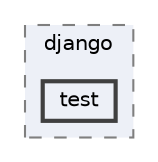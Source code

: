 digraph "C:/Users/LukeMabie/documents/Development/Password_Saver_Using_Django-master/venv/Lib/site-packages/django/test"
{
 // LATEX_PDF_SIZE
  bgcolor="transparent";
  edge [fontname=Helvetica,fontsize=10,labelfontname=Helvetica,labelfontsize=10];
  node [fontname=Helvetica,fontsize=10,shape=box,height=0.2,width=0.4];
  compound=true
  subgraph clusterdir_fd6995093b1bd7e4f343e90421fa64e3 {
    graph [ bgcolor="#edf0f7", pencolor="grey50", label="django", fontname=Helvetica,fontsize=10 style="filled,dashed", URL="dir_fd6995093b1bd7e4f343e90421fa64e3.html",tooltip=""]
  dir_cbf77d587d3d77cf16ff4d9ca1ad4097 [label="test", fillcolor="#edf0f7", color="grey25", style="filled,bold", URL="dir_cbf77d587d3d77cf16ff4d9ca1ad4097.html",tooltip=""];
  }
}
